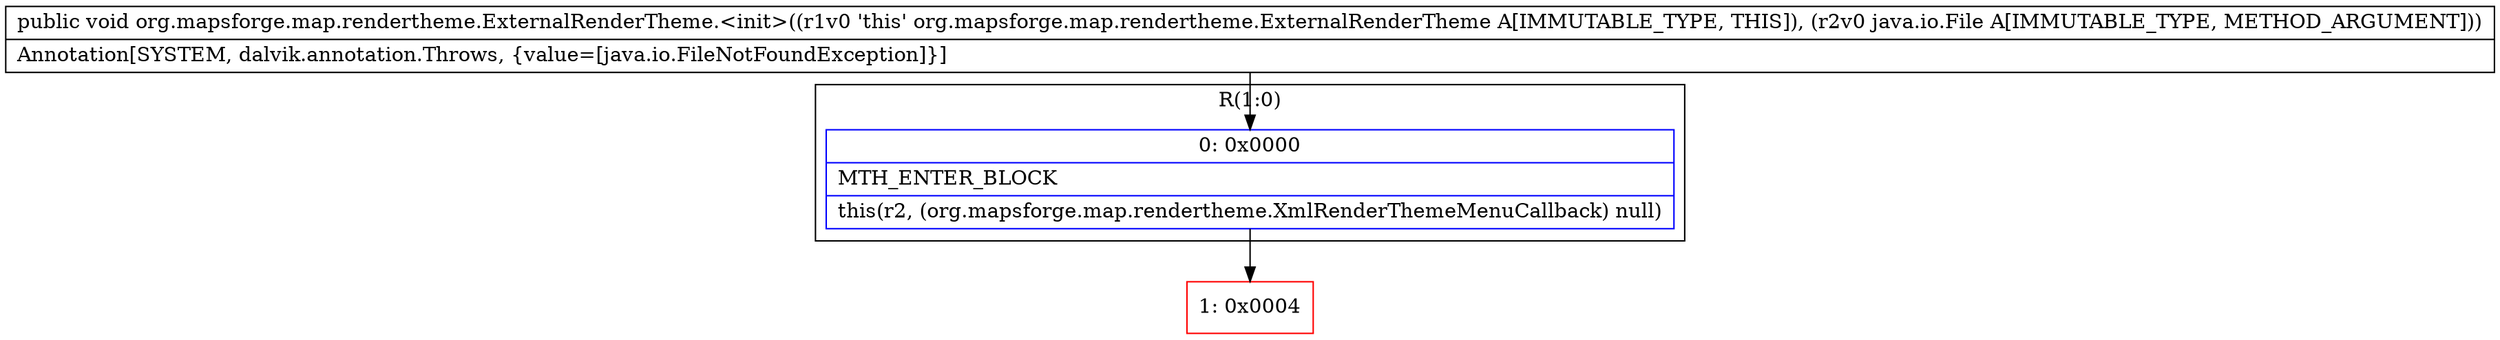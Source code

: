 digraph "CFG fororg.mapsforge.map.rendertheme.ExternalRenderTheme.\<init\>(Ljava\/io\/File;)V" {
subgraph cluster_Region_796254096 {
label = "R(1:0)";
node [shape=record,color=blue];
Node_0 [shape=record,label="{0\:\ 0x0000|MTH_ENTER_BLOCK\l|this(r2, (org.mapsforge.map.rendertheme.XmlRenderThemeMenuCallback) null)\l}"];
}
Node_1 [shape=record,color=red,label="{1\:\ 0x0004}"];
MethodNode[shape=record,label="{public void org.mapsforge.map.rendertheme.ExternalRenderTheme.\<init\>((r1v0 'this' org.mapsforge.map.rendertheme.ExternalRenderTheme A[IMMUTABLE_TYPE, THIS]), (r2v0 java.io.File A[IMMUTABLE_TYPE, METHOD_ARGUMENT]))  | Annotation[SYSTEM, dalvik.annotation.Throws, \{value=[java.io.FileNotFoundException]\}]\l}"];
MethodNode -> Node_0;
Node_0 -> Node_1;
}

